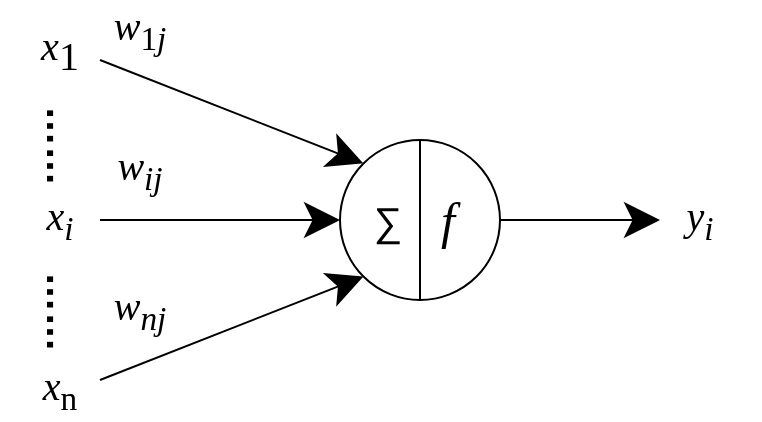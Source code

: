 <mxfile version="24.0.4" type="github">
  <diagram name="第 1 页" id="LydK5TDK-JhTfKe0Ka05">
    <mxGraphModel dx="1386" dy="793" grid="1" gridSize="10" guides="1" tooltips="1" connect="1" arrows="1" fold="1" page="1" pageScale="1" pageWidth="827" pageHeight="1169" math="0" shadow="0">
      <root>
        <mxCell id="0" />
        <mxCell id="1" parent="0" />
        <mxCell id="WNkkP0HVbQ9jUCyXgVwz-4" value="" style="endArrow=classic;html=1;rounded=0;endSize=15;entryX=0;entryY=0;entryDx=0;entryDy=0;" edge="1" parent="1" target="WNkkP0HVbQ9jUCyXgVwz-1">
          <mxGeometry width="50" height="50" relative="1" as="geometry">
            <mxPoint x="240" y="320" as="sourcePoint" />
            <mxPoint x="280" y="410" as="targetPoint" />
          </mxGeometry>
        </mxCell>
        <mxCell id="WNkkP0HVbQ9jUCyXgVwz-1" value="" style="ellipse;whiteSpace=wrap;html=1;aspect=fixed;container=0;" vertex="1" parent="1">
          <mxGeometry x="360" y="360" width="80" height="80" as="geometry" />
        </mxCell>
        <mxCell id="WNkkP0HVbQ9jUCyXgVwz-2" value="" style="endArrow=none;html=1;rounded=0;entryX=0.5;entryY=0;entryDx=0;entryDy=0;exitX=0.5;exitY=1;exitDx=0;exitDy=0;" edge="1" parent="1" source="WNkkP0HVbQ9jUCyXgVwz-1" target="WNkkP0HVbQ9jUCyXgVwz-1">
          <mxGeometry width="50" height="50" relative="1" as="geometry">
            <mxPoint x="340" y="500" as="sourcePoint" />
            <mxPoint x="430" y="370" as="targetPoint" />
          </mxGeometry>
        </mxCell>
        <mxCell id="WNkkP0HVbQ9jUCyXgVwz-5" value="" style="endArrow=classic;html=1;rounded=0;endSize=15;entryX=0;entryY=0.5;entryDx=0;entryDy=0;" edge="1" parent="1" target="WNkkP0HVbQ9jUCyXgVwz-1">
          <mxGeometry width="50" height="50" relative="1" as="geometry">
            <mxPoint x="240" y="400" as="sourcePoint" />
            <mxPoint x="312" y="446" as="targetPoint" />
          </mxGeometry>
        </mxCell>
        <mxCell id="WNkkP0HVbQ9jUCyXgVwz-6" value="" style="endArrow=classic;html=1;rounded=0;endSize=15;entryX=0;entryY=1;entryDx=0;entryDy=0;" edge="1" parent="1" target="WNkkP0HVbQ9jUCyXgVwz-1">
          <mxGeometry width="50" height="50" relative="1" as="geometry">
            <mxPoint x="240" y="480" as="sourcePoint" />
            <mxPoint x="342" y="492" as="targetPoint" />
          </mxGeometry>
        </mxCell>
        <mxCell id="WNkkP0HVbQ9jUCyXgVwz-7" value="" style="endArrow=classic;html=1;rounded=0;endSize=15;exitX=1;exitY=0.5;exitDx=0;exitDy=0;" edge="1" parent="1" source="WNkkP0HVbQ9jUCyXgVwz-1">
          <mxGeometry width="50" height="50" relative="1" as="geometry">
            <mxPoint x="490" y="452" as="sourcePoint" />
            <mxPoint x="520" y="400" as="targetPoint" />
          </mxGeometry>
        </mxCell>
        <mxCell id="WNkkP0HVbQ9jUCyXgVwz-8" value="&lt;i&gt;w&lt;/i&gt;&lt;sub&gt;1&lt;i&gt;j&lt;/i&gt;&lt;/sub&gt;" style="text;html=1;align=center;verticalAlign=middle;whiteSpace=wrap;rounded=0;fontSize=20;fontFamily=Times New Roman;" vertex="1" parent="1">
          <mxGeometry x="230" y="290" width="60" height="30" as="geometry" />
        </mxCell>
        <mxCell id="WNkkP0HVbQ9jUCyXgVwz-10" value="&lt;i&gt;w&lt;sub style=&quot;&quot;&gt;i&lt;/sub&gt;&lt;sub&gt;j&lt;/sub&gt;&lt;/i&gt;" style="text;html=1;align=center;verticalAlign=middle;whiteSpace=wrap;rounded=0;fontSize=20;fontFamily=Times New Roman;" vertex="1" parent="1">
          <mxGeometry x="230" y="360" width="60" height="30" as="geometry" />
        </mxCell>
        <mxCell id="WNkkP0HVbQ9jUCyXgVwz-11" value="&lt;i&gt;w&lt;sub&gt;n&lt;/sub&gt;&lt;/i&gt;&lt;sub&gt;&lt;i&gt;j&lt;/i&gt;&lt;/sub&gt;" style="text;html=1;align=center;verticalAlign=middle;whiteSpace=wrap;rounded=0;fontSize=20;fontFamily=Times New Roman;" vertex="1" parent="1">
          <mxGeometry x="230" y="430" width="60" height="30" as="geometry" />
        </mxCell>
        <mxCell id="WNkkP0HVbQ9jUCyXgVwz-12" value="∑" style="text;html=1;align=center;verticalAlign=middle;whiteSpace=wrap;rounded=0;fontSize=20;" vertex="1" parent="1">
          <mxGeometry x="354" y="385" width="60" height="30" as="geometry" />
        </mxCell>
        <mxCell id="WNkkP0HVbQ9jUCyXgVwz-14" value="&lt;i style=&quot;font-size: 25px;&quot;&gt;&lt;font face=&quot;Times New Roman&quot; style=&quot;font-size: 25px;&quot;&gt;f&lt;/font&gt;&lt;/i&gt;" style="text;html=1;align=center;verticalAlign=middle;whiteSpace=wrap;rounded=0;fontSize=25;" vertex="1" parent="1">
          <mxGeometry x="384" y="385" width="60" height="30" as="geometry" />
        </mxCell>
        <mxCell id="WNkkP0HVbQ9jUCyXgVwz-15" value="&lt;i style=&quot;font-size: 20px;&quot;&gt;x&lt;/i&gt;&lt;sub style=&quot;font-size: 20px;&quot;&gt;1&lt;/sub&gt;" style="text;html=1;align=center;verticalAlign=middle;whiteSpace=wrap;rounded=0;fontSize=20;fontFamily=Times New Roman;" vertex="1" parent="1">
          <mxGeometry x="190" y="300" width="60" height="30" as="geometry" />
        </mxCell>
        <mxCell id="WNkkP0HVbQ9jUCyXgVwz-16" value="&lt;i style=&quot;font-size: 20px;&quot;&gt;x&lt;sub&gt;i&lt;/sub&gt;&lt;/i&gt;" style="text;html=1;align=center;verticalAlign=middle;whiteSpace=wrap;rounded=0;fontSize=20;fontFamily=Times New Roman;" vertex="1" parent="1">
          <mxGeometry x="190" y="385" width="60" height="30" as="geometry" />
        </mxCell>
        <mxCell id="WNkkP0HVbQ9jUCyXgVwz-17" value="&lt;i style=&quot;font-size: 20px;&quot;&gt;x&lt;/i&gt;&lt;span style=&quot;font-size: 20px;&quot;&gt;&lt;sub&gt;n&lt;/sub&gt;&lt;/span&gt;" style="text;html=1;align=center;verticalAlign=middle;whiteSpace=wrap;rounded=0;fontSize=20;fontFamily=Times New Roman;" vertex="1" parent="1">
          <mxGeometry x="190" y="470" width="60" height="30" as="geometry" />
        </mxCell>
        <mxCell id="WNkkP0HVbQ9jUCyXgVwz-18" value="……" style="text;html=1;align=center;verticalAlign=middle;whiteSpace=wrap;rounded=0;fontSize=20;fontStyle=1;labelPosition=center;verticalLabelPosition=middle;direction=west;textDirection=vertical-lr;" vertex="1" parent="1">
          <mxGeometry x="190" y="335" width="60" height="55" as="geometry" />
        </mxCell>
        <mxCell id="WNkkP0HVbQ9jUCyXgVwz-19" value="……" style="text;html=1;align=center;verticalAlign=middle;whiteSpace=wrap;rounded=0;fontSize=20;fontStyle=1;labelPosition=center;verticalLabelPosition=middle;direction=west;textDirection=vertical-lr;" vertex="1" parent="1">
          <mxGeometry x="190" y="417.5" width="60" height="55" as="geometry" />
        </mxCell>
        <mxCell id="WNkkP0HVbQ9jUCyXgVwz-20" value="&lt;span style=&quot;font-size: 20px;&quot;&gt;&lt;i style=&quot;&quot;&gt;y&lt;sub&gt;i&lt;/sub&gt;&lt;/i&gt;&lt;/span&gt;" style="text;html=1;align=center;verticalAlign=middle;whiteSpace=wrap;rounded=0;fontSize=20;fontFamily=Times New Roman;" vertex="1" parent="1">
          <mxGeometry x="510" y="385" width="60" height="30" as="geometry" />
        </mxCell>
      </root>
    </mxGraphModel>
  </diagram>
</mxfile>

